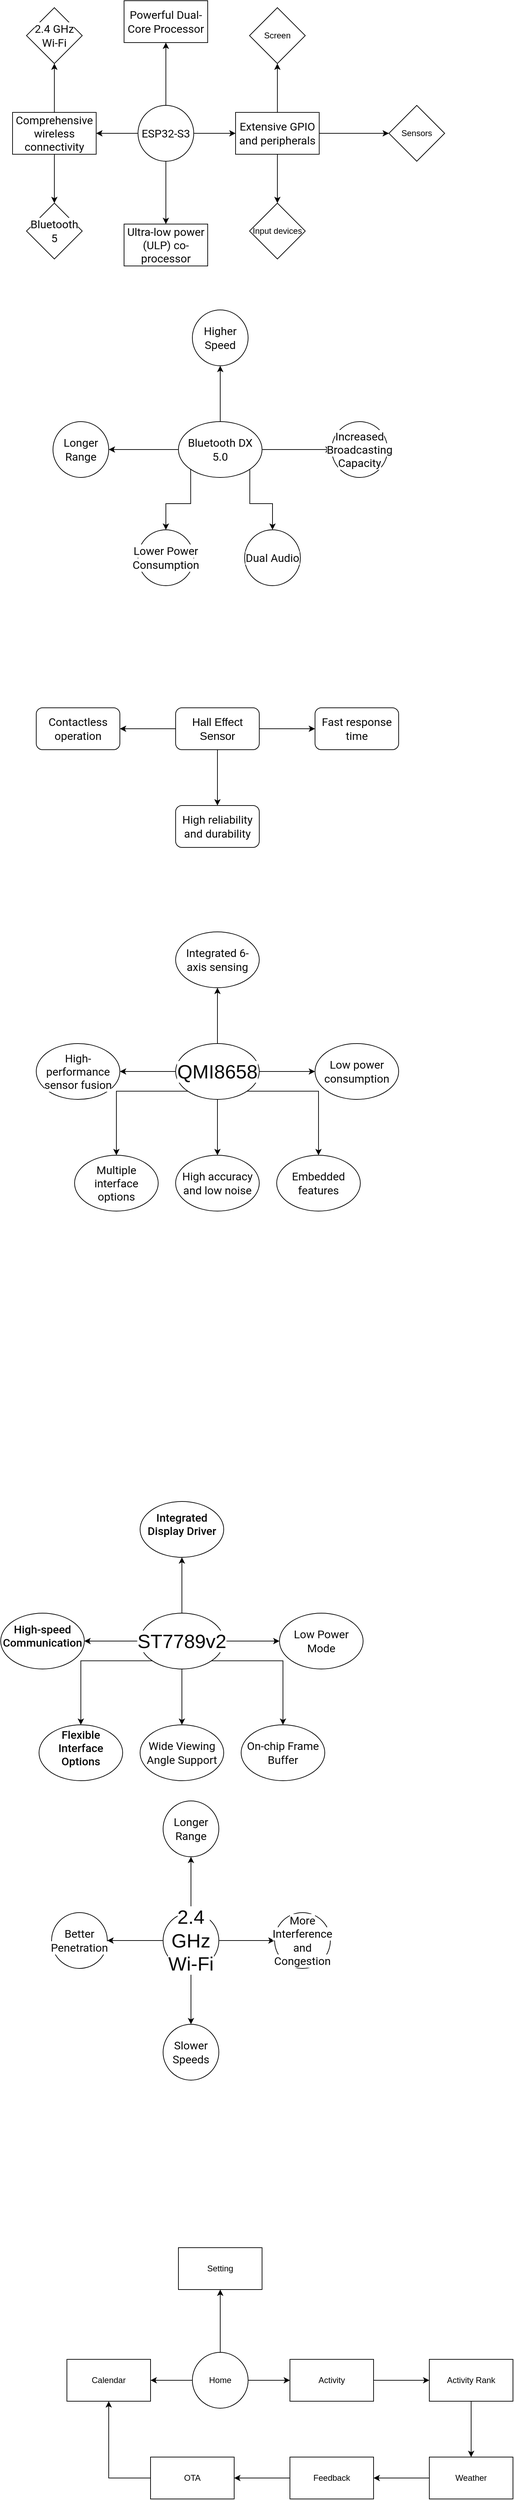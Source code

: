 <mxfile version="28.1.2">
  <diagram name="Page-1" id="HJSs9lsGsMVO_EtrajGz">
    <mxGraphModel dx="1213" dy="722" grid="0" gridSize="10" guides="1" tooltips="1" connect="1" arrows="1" fold="1" page="1" pageScale="1" pageWidth="850" pageHeight="1100" math="0" shadow="0">
      <root>
        <mxCell id="0" />
        <mxCell id="1" parent="0" />
        <mxCell id="jECQdfEWnq0E94T87Gb--5" value="" style="edgeStyle=orthogonalEdgeStyle;rounded=0;orthogonalLoop=1;jettySize=auto;html=1;strokeColor=default;" parent="1" source="jECQdfEWnq0E94T87Gb--1" target="jECQdfEWnq0E94T87Gb--4" edge="1">
          <mxGeometry relative="1" as="geometry" />
        </mxCell>
        <mxCell id="jECQdfEWnq0E94T87Gb--7" value="" style="edgeStyle=orthogonalEdgeStyle;rounded=0;orthogonalLoop=1;jettySize=auto;html=1;strokeColor=default;" parent="1" source="jECQdfEWnq0E94T87Gb--1" target="jECQdfEWnq0E94T87Gb--6" edge="1">
          <mxGeometry relative="1" as="geometry" />
        </mxCell>
        <mxCell id="jECQdfEWnq0E94T87Gb--9" value="" style="edgeStyle=orthogonalEdgeStyle;rounded=0;orthogonalLoop=1;jettySize=auto;html=1;strokeColor=default;" parent="1" source="jECQdfEWnq0E94T87Gb--1" target="jECQdfEWnq0E94T87Gb--8" edge="1">
          <mxGeometry relative="1" as="geometry" />
        </mxCell>
        <mxCell id="jECQdfEWnq0E94T87Gb--11" value="" style="edgeStyle=orthogonalEdgeStyle;rounded=0;orthogonalLoop=1;jettySize=auto;html=1;strokeColor=default;" parent="1" source="jECQdfEWnq0E94T87Gb--1" target="jECQdfEWnq0E94T87Gb--10" edge="1">
          <mxGeometry relative="1" as="geometry" />
        </mxCell>
        <mxCell id="jECQdfEWnq0E94T87Gb--1" value="&lt;span style=&quot;color: rgb(10, 10, 10); font-family: &amp;quot;Google Sans&amp;quot;, Roboto, Arial, sans-serif; font-size: 16px; text-align: start; background-color: rgb(255, 255, 255);&quot;&gt;ESP32-S3&lt;/span&gt;" style="ellipse;whiteSpace=wrap;html=1;aspect=fixed;strokeColor=default;" parent="1" vertex="1">
          <mxGeometry x="280" y="260" width="80" height="80" as="geometry" />
        </mxCell>
        <mxCell id="jECQdfEWnq0E94T87Gb--4" value="&lt;span style=&quot;color: rgb(10, 10, 10); font-family: &amp;quot;Google Sans&amp;quot;, Roboto, Arial, sans-serif; font-size: 16px; text-align: left; background-color: rgb(255, 255, 255);&quot; class=&quot;Yjhzub&quot;&gt;Powerful Dual-Core Processor&lt;/span&gt;" style="whiteSpace=wrap;html=1;strokeColor=default;" parent="1" vertex="1">
          <mxGeometry x="260" y="110" width="120" height="60" as="geometry" />
        </mxCell>
        <mxCell id="jECQdfEWnq0E94T87Gb--17" value="" style="edgeStyle=orthogonalEdgeStyle;rounded=0;orthogonalLoop=1;jettySize=auto;html=1;strokeColor=default;" parent="1" source="jECQdfEWnq0E94T87Gb--6" target="jECQdfEWnq0E94T87Gb--16" edge="1">
          <mxGeometry relative="1" as="geometry" />
        </mxCell>
        <mxCell id="jECQdfEWnq0E94T87Gb--19" value="" style="edgeStyle=orthogonalEdgeStyle;rounded=0;orthogonalLoop=1;jettySize=auto;html=1;strokeColor=default;" parent="1" source="jECQdfEWnq0E94T87Gb--6" target="jECQdfEWnq0E94T87Gb--18" edge="1">
          <mxGeometry relative="1" as="geometry" />
        </mxCell>
        <mxCell id="jECQdfEWnq0E94T87Gb--21" value="" style="edgeStyle=orthogonalEdgeStyle;rounded=0;orthogonalLoop=1;jettySize=auto;html=1;strokeColor=default;" parent="1" source="jECQdfEWnq0E94T87Gb--6" target="jECQdfEWnq0E94T87Gb--20" edge="1">
          <mxGeometry relative="1" as="geometry" />
        </mxCell>
        <mxCell id="jECQdfEWnq0E94T87Gb--6" value="&lt;span style=&quot;color: rgb(10, 10, 10); font-family: &amp;quot;Google Sans&amp;quot;, Roboto, Arial, sans-serif; font-size: 16px; text-align: left; background-color: rgb(255, 255, 255);&quot; class=&quot;Yjhzub&quot;&gt;Extensive GPIO and peripherals&lt;/span&gt;" style="whiteSpace=wrap;html=1;strokeColor=default;" parent="1" vertex="1">
          <mxGeometry x="420" y="270" width="120" height="60" as="geometry" />
        </mxCell>
        <mxCell id="jECQdfEWnq0E94T87Gb--8" value="&lt;span style=&quot;color: rgb(10, 10, 10); font-family: &amp;quot;Google Sans&amp;quot;, Roboto, Arial, sans-serif; font-size: 16px; text-align: left; background-color: rgb(255, 255, 255);&quot; class=&quot;Yjhzub&quot;&gt;Ultra-low power (ULP) co-processor&lt;/span&gt;" style="whiteSpace=wrap;html=1;strokeColor=default;" parent="1" vertex="1">
          <mxGeometry x="260" y="430" width="120" height="60" as="geometry" />
        </mxCell>
        <mxCell id="jECQdfEWnq0E94T87Gb--13" value="" style="edgeStyle=orthogonalEdgeStyle;rounded=0;orthogonalLoop=1;jettySize=auto;html=1;strokeColor=default;" parent="1" source="jECQdfEWnq0E94T87Gb--10" target="jECQdfEWnq0E94T87Gb--12" edge="1">
          <mxGeometry relative="1" as="geometry" />
        </mxCell>
        <mxCell id="jECQdfEWnq0E94T87Gb--15" value="" style="edgeStyle=orthogonalEdgeStyle;rounded=0;orthogonalLoop=1;jettySize=auto;html=1;strokeColor=default;" parent="1" source="jECQdfEWnq0E94T87Gb--10" target="jECQdfEWnq0E94T87Gb--14" edge="1">
          <mxGeometry relative="1" as="geometry" />
        </mxCell>
        <mxCell id="jECQdfEWnq0E94T87Gb--10" value="&lt;span style=&quot;color: rgb(10, 10, 10); font-family: &amp;quot;Google Sans&amp;quot;, Roboto, Arial, sans-serif; font-size: 16px; text-align: left; background-color: rgb(255, 255, 255);&quot; class=&quot;Yjhzub&quot;&gt;Comprehensive wireless connectivity&lt;/span&gt;" style="whiteSpace=wrap;html=1;strokeColor=default;" parent="1" vertex="1">
          <mxGeometry x="100" y="270" width="120" height="60" as="geometry" />
        </mxCell>
        <mxCell id="jECQdfEWnq0E94T87Gb--12" value="&lt;span style=&quot;color: rgb(10, 10, 10); font-family: &amp;quot;Google Sans&amp;quot;, Roboto, Arial, sans-serif; font-size: 16px; text-align: left; background-color: rgb(255, 255, 255);&quot;&gt;2.4 GHz Wi-Fi&lt;/span&gt;" style="rhombus;whiteSpace=wrap;html=1;strokeColor=default;" parent="1" vertex="1">
          <mxGeometry x="120" y="120" width="80" height="80" as="geometry" />
        </mxCell>
        <mxCell id="jECQdfEWnq0E94T87Gb--14" value="&lt;span style=&quot;color: rgb(10, 10, 10); font-family: &amp;quot;Google Sans&amp;quot;, Roboto, Arial, sans-serif; font-size: 16px; text-align: left; background-color: rgb(255, 255, 255);&quot;&gt;Bluetooth 5&lt;/span&gt;" style="rhombus;whiteSpace=wrap;html=1;strokeColor=default;" parent="1" vertex="1">
          <mxGeometry x="120" y="400" width="80" height="80" as="geometry" />
        </mxCell>
        <mxCell id="jECQdfEWnq0E94T87Gb--16" value="Screen" style="rhombus;whiteSpace=wrap;html=1;strokeColor=default;" parent="1" vertex="1">
          <mxGeometry x="440" y="120" width="80" height="80" as="geometry" />
        </mxCell>
        <mxCell id="jECQdfEWnq0E94T87Gb--18" value="Sensors" style="rhombus;whiteSpace=wrap;html=1;strokeColor=default;" parent="1" vertex="1">
          <mxGeometry x="640" y="260" width="80" height="80" as="geometry" />
        </mxCell>
        <mxCell id="jECQdfEWnq0E94T87Gb--20" value="Input devices" style="rhombus;whiteSpace=wrap;html=1;strokeColor=default;" parent="1" vertex="1">
          <mxGeometry x="440" y="400" width="80" height="80" as="geometry" />
        </mxCell>
        <mxCell id="jECQdfEWnq0E94T87Gb--24" value="" style="edgeStyle=orthogonalEdgeStyle;rounded=0;orthogonalLoop=1;jettySize=auto;html=1;" parent="1" source="jECQdfEWnq0E94T87Gb--22" target="jECQdfEWnq0E94T87Gb--23" edge="1">
          <mxGeometry relative="1" as="geometry" />
        </mxCell>
        <mxCell id="jECQdfEWnq0E94T87Gb--26" value="" style="edgeStyle=orthogonalEdgeStyle;rounded=0;orthogonalLoop=1;jettySize=auto;html=1;" parent="1" source="jECQdfEWnq0E94T87Gb--22" target="jECQdfEWnq0E94T87Gb--25" edge="1">
          <mxGeometry relative="1" as="geometry" />
        </mxCell>
        <mxCell id="jECQdfEWnq0E94T87Gb--28" value="" style="edgeStyle=orthogonalEdgeStyle;rounded=0;orthogonalLoop=1;jettySize=auto;html=1;exitX=0;exitY=1;exitDx=0;exitDy=0;" parent="1" source="jECQdfEWnq0E94T87Gb--22" target="jECQdfEWnq0E94T87Gb--27" edge="1">
          <mxGeometry relative="1" as="geometry" />
        </mxCell>
        <mxCell id="jECQdfEWnq0E94T87Gb--30" value="" style="edgeStyle=orthogonalEdgeStyle;rounded=0;orthogonalLoop=1;jettySize=auto;html=1;" parent="1" source="jECQdfEWnq0E94T87Gb--22" target="jECQdfEWnq0E94T87Gb--29" edge="1">
          <mxGeometry relative="1" as="geometry" />
        </mxCell>
        <mxCell id="jECQdfEWnq0E94T87Gb--32" style="edgeStyle=orthogonalEdgeStyle;rounded=0;orthogonalLoop=1;jettySize=auto;html=1;exitX=1;exitY=1;exitDx=0;exitDy=0;" parent="1" source="jECQdfEWnq0E94T87Gb--22" target="jECQdfEWnq0E94T87Gb--31" edge="1">
          <mxGeometry relative="1" as="geometry" />
        </mxCell>
        <mxCell id="jECQdfEWnq0E94T87Gb--22" value="&lt;span style=&quot;color: rgb(10, 10, 10); font-family: &amp;quot;Google Sans&amp;quot;, Roboto, Arial, sans-serif; font-size: 16px; text-align: start; background-color: rgb(255, 255, 255);&quot;&gt;Bluetooth DX 5.0&lt;/span&gt;" style="ellipse;whiteSpace=wrap;html=1;" parent="1" vertex="1">
          <mxGeometry x="338" y="713" width="120" height="80" as="geometry" />
        </mxCell>
        <mxCell id="jECQdfEWnq0E94T87Gb--23" value="&lt;span style=&quot;color: rgb(10, 10, 10); font-family: &amp;quot;Google Sans&amp;quot;, Roboto, Arial, sans-serif; font-size: 16px; text-align: left; background-color: rgb(255, 255, 255);&quot; data-complete=&quot;true&quot; class=&quot;Yjhzub&quot;&gt;Higher Speed&lt;/span&gt;" style="ellipse;whiteSpace=wrap;html=1;" parent="1" vertex="1">
          <mxGeometry x="358" y="553" width="80" height="80" as="geometry" />
        </mxCell>
        <mxCell id="jECQdfEWnq0E94T87Gb--25" value="&lt;span style=&quot;color: rgb(10, 10, 10); font-family: &amp;quot;Google Sans&amp;quot;, Roboto, Arial, sans-serif; font-size: 16px; text-align: left; background-color: rgb(255, 255, 255);&quot; data-complete=&quot;true&quot; class=&quot;Yjhzub&quot;&gt;Increased Broadcasting Capacity&lt;/span&gt;" style="ellipse;whiteSpace=wrap;html=1;" parent="1" vertex="1">
          <mxGeometry x="558" y="713" width="80" height="80" as="geometry" />
        </mxCell>
        <mxCell id="jECQdfEWnq0E94T87Gb--27" value="&lt;span style=&quot;color: rgb(10, 10, 10); font-family: &amp;quot;Google Sans&amp;quot;, Roboto, Arial, sans-serif; font-size: 16px; text-align: left; background-color: rgb(255, 255, 255);&quot; data-complete=&quot;true&quot; class=&quot;Yjhzub&quot;&gt;Lower Power Consumption&lt;/span&gt;" style="ellipse;whiteSpace=wrap;html=1;" parent="1" vertex="1">
          <mxGeometry x="280" y="868" width="80" height="80" as="geometry" />
        </mxCell>
        <mxCell id="jECQdfEWnq0E94T87Gb--29" value="&lt;span style=&quot;color: rgb(10, 10, 10); font-family: &amp;quot;Google Sans&amp;quot;, Roboto, Arial, sans-serif; font-size: 16px; text-align: left; background-color: rgb(255, 255, 255);&quot; data-complete=&quot;true&quot; class=&quot;Yjhzub&quot;&gt;Longer Range&lt;/span&gt;" style="ellipse;whiteSpace=wrap;html=1;" parent="1" vertex="1">
          <mxGeometry x="158" y="713" width="80" height="80" as="geometry" />
        </mxCell>
        <mxCell id="jECQdfEWnq0E94T87Gb--31" value="&lt;span style=&quot;color: rgb(10, 10, 10); font-family: &amp;quot;Google Sans&amp;quot;, Roboto, Arial, sans-serif; font-size: 16px; text-align: left; background-color: rgb(255, 255, 255);&quot; data-complete=&quot;true&quot; class=&quot;Yjhzub&quot;&gt;Dual Audio&lt;/span&gt;" style="ellipse;whiteSpace=wrap;html=1;" parent="1" vertex="1">
          <mxGeometry x="433" y="868" width="80" height="80" as="geometry" />
        </mxCell>
        <mxCell id="jECQdfEWnq0E94T87Gb--35" value="" style="edgeStyle=orthogonalEdgeStyle;rounded=0;orthogonalLoop=1;jettySize=auto;html=1;" parent="1" source="jECQdfEWnq0E94T87Gb--33" target="jECQdfEWnq0E94T87Gb--34" edge="1">
          <mxGeometry relative="1" as="geometry" />
        </mxCell>
        <mxCell id="jECQdfEWnq0E94T87Gb--37" value="" style="edgeStyle=orthogonalEdgeStyle;rounded=0;orthogonalLoop=1;jettySize=auto;html=1;" parent="1" source="jECQdfEWnq0E94T87Gb--33" target="jECQdfEWnq0E94T87Gb--36" edge="1">
          <mxGeometry relative="1" as="geometry" />
        </mxCell>
        <mxCell id="jECQdfEWnq0E94T87Gb--39" value="" style="edgeStyle=orthogonalEdgeStyle;rounded=0;orthogonalLoop=1;jettySize=auto;html=1;" parent="1" source="jECQdfEWnq0E94T87Gb--33" target="jECQdfEWnq0E94T87Gb--38" edge="1">
          <mxGeometry relative="1" as="geometry" />
        </mxCell>
        <mxCell id="jECQdfEWnq0E94T87Gb--33" value="&lt;font style=&quot;font-size: 16px;&quot;&gt;Hall Effect Sensor&lt;/font&gt;" style="rounded=1;whiteSpace=wrap;html=1;" parent="1" vertex="1">
          <mxGeometry x="334" y="1123" width="120" height="60" as="geometry" />
        </mxCell>
        <mxCell id="jECQdfEWnq0E94T87Gb--34" value="&lt;span style=&quot;color: rgb(10, 10, 10); font-family: &amp;quot;Google Sans&amp;quot;, Roboto, Arial, sans-serif; font-size: 16px; text-align: left; background-color: rgb(255, 255, 255);&quot; data-complete=&quot;true&quot; class=&quot;Yjhzub&quot;&gt;Contactless operation&lt;/span&gt;" style="whiteSpace=wrap;html=1;rounded=1;" parent="1" vertex="1">
          <mxGeometry x="134" y="1123" width="120" height="60" as="geometry" />
        </mxCell>
        <mxCell id="jECQdfEWnq0E94T87Gb--36" value="&lt;span style=&quot;color: rgb(10, 10, 10); font-family: &amp;quot;Google Sans&amp;quot;, Roboto, Arial, sans-serif; font-size: 16px; text-align: left; background-color: rgb(255, 255, 255);&quot; data-complete=&quot;true&quot; class=&quot;Yjhzub&quot;&gt;Fast response time&lt;/span&gt;" style="whiteSpace=wrap;html=1;rounded=1;" parent="1" vertex="1">
          <mxGeometry x="534" y="1123" width="120" height="60" as="geometry" />
        </mxCell>
        <mxCell id="jECQdfEWnq0E94T87Gb--38" value="&lt;span style=&quot;color: rgb(10, 10, 10); font-family: &amp;quot;Google Sans&amp;quot;, Roboto, Arial, sans-serif; font-size: 16px; text-align: left; background-color: rgb(255, 255, 255);&quot; data-complete=&quot;true&quot; class=&quot;Yjhzub&quot;&gt;High reliability and durability&lt;/span&gt;" style="whiteSpace=wrap;html=1;rounded=1;" parent="1" vertex="1">
          <mxGeometry x="334" y="1263" width="120" height="60" as="geometry" />
        </mxCell>
        <mxCell id="jECQdfEWnq0E94T87Gb--44" value="" style="edgeStyle=orthogonalEdgeStyle;rounded=0;orthogonalLoop=1;jettySize=auto;html=1;" parent="1" source="jECQdfEWnq0E94T87Gb--40" target="jECQdfEWnq0E94T87Gb--43" edge="1">
          <mxGeometry relative="1" as="geometry" />
        </mxCell>
        <mxCell id="jECQdfEWnq0E94T87Gb--46" value="" style="edgeStyle=orthogonalEdgeStyle;rounded=0;orthogonalLoop=1;jettySize=auto;html=1;" parent="1" source="jECQdfEWnq0E94T87Gb--40" target="jECQdfEWnq0E94T87Gb--45" edge="1">
          <mxGeometry relative="1" as="geometry" />
        </mxCell>
        <mxCell id="jECQdfEWnq0E94T87Gb--48" value="" style="edgeStyle=orthogonalEdgeStyle;rounded=0;orthogonalLoop=1;jettySize=auto;html=1;" parent="1" source="jECQdfEWnq0E94T87Gb--40" target="jECQdfEWnq0E94T87Gb--47" edge="1">
          <mxGeometry relative="1" as="geometry" />
        </mxCell>
        <mxCell id="jECQdfEWnq0E94T87Gb--50" value="" style="edgeStyle=orthogonalEdgeStyle;rounded=0;orthogonalLoop=1;jettySize=auto;html=1;" parent="1" source="jECQdfEWnq0E94T87Gb--40" target="jECQdfEWnq0E94T87Gb--49" edge="1">
          <mxGeometry relative="1" as="geometry" />
        </mxCell>
        <mxCell id="jECQdfEWnq0E94T87Gb--40" value="&lt;span style=&quot;color: rgb(10, 10, 10); font-family: &amp;quot;Google Sans&amp;quot;, Arial, sans-serif; font-size: 28px; text-align: start; white-space-collapse: preserve; background-color: rgb(255, 255, 255);&quot;&gt;QMI8658&lt;/span&gt;" style="ellipse;whiteSpace=wrap;html=1;" parent="1" vertex="1">
          <mxGeometry x="334" y="1604" width="120" height="80" as="geometry" />
        </mxCell>
        <mxCell id="jECQdfEWnq0E94T87Gb--43" value="&lt;span style=&quot;color: rgb(10, 10, 10); font-family: &amp;quot;Google Sans&amp;quot;, Roboto, Arial, sans-serif; font-size: 16px; text-align: left; background-color: rgb(255, 255, 255);&quot; data-complete=&quot;true&quot; class=&quot;Yjhzub&quot;&gt;Integrated 6-axis sensing&lt;/span&gt;" style="ellipse;whiteSpace=wrap;html=1;" parent="1" vertex="1">
          <mxGeometry x="334" y="1444" width="120" height="80" as="geometry" />
        </mxCell>
        <mxCell id="jECQdfEWnq0E94T87Gb--45" value="&lt;span style=&quot;color: rgb(10, 10, 10); font-family: &amp;quot;Google Sans&amp;quot;, Roboto, Arial, sans-serif; font-size: 16px; text-align: left; background-color: rgb(255, 255, 255);&quot; data-complete=&quot;true&quot; class=&quot;Yjhzub&quot;&gt;Low power consumption&lt;/span&gt;" style="ellipse;whiteSpace=wrap;html=1;" parent="1" vertex="1">
          <mxGeometry x="534" y="1604" width="120" height="80" as="geometry" />
        </mxCell>
        <mxCell id="jECQdfEWnq0E94T87Gb--47" value="&lt;span style=&quot;color: rgb(10, 10, 10); font-family: &amp;quot;Google Sans&amp;quot;, Roboto, Arial, sans-serif; font-size: 16px; text-align: left; background-color: rgb(255, 255, 255);&quot; data-complete=&quot;true&quot; class=&quot;Yjhzub&quot;&gt;High-performance sensor fusion&lt;/span&gt;" style="ellipse;whiteSpace=wrap;html=1;" parent="1" vertex="1">
          <mxGeometry x="134" y="1604" width="120" height="80" as="geometry" />
        </mxCell>
        <mxCell id="jECQdfEWnq0E94T87Gb--49" value="&lt;span style=&quot;color: rgb(10, 10, 10); font-family: &amp;quot;Google Sans&amp;quot;, Roboto, Arial, sans-serif; font-size: 16px; text-align: left; background-color: rgb(255, 255, 255);&quot; data-complete=&quot;true&quot; class=&quot;Yjhzub&quot;&gt;High accuracy and low noise&lt;/span&gt;" style="ellipse;whiteSpace=wrap;html=1;" parent="1" vertex="1">
          <mxGeometry x="334" y="1764" width="120" height="80" as="geometry" />
        </mxCell>
        <mxCell id="jECQdfEWnq0E94T87Gb--51" value="" style="edgeStyle=orthogonalEdgeStyle;rounded=0;orthogonalLoop=1;jettySize=auto;html=1;exitX=1;exitY=1;exitDx=0;exitDy=0;" parent="1" source="jECQdfEWnq0E94T87Gb--40" target="jECQdfEWnq0E94T87Gb--52" edge="1">
          <mxGeometry relative="1" as="geometry">
            <mxPoint x="516" y="1752" as="sourcePoint" />
          </mxGeometry>
        </mxCell>
        <mxCell id="jECQdfEWnq0E94T87Gb--52" value="&lt;span style=&quot;color: rgb(10, 10, 10); font-family: &amp;quot;Google Sans&amp;quot;, Roboto, Arial, sans-serif; font-size: 16px; text-align: left; background-color: rgb(255, 255, 255);&quot; data-complete=&quot;true&quot; class=&quot;Yjhzub&quot;&gt;Embedded features&lt;/span&gt;" style="ellipse;whiteSpace=wrap;html=1;" parent="1" vertex="1">
          <mxGeometry x="479" y="1764" width="120" height="80" as="geometry" />
        </mxCell>
        <mxCell id="jECQdfEWnq0E94T87Gb--53" value="" style="edgeStyle=orthogonalEdgeStyle;rounded=0;orthogonalLoop=1;jettySize=auto;html=1;exitX=0;exitY=1;exitDx=0;exitDy=0;" parent="1" source="jECQdfEWnq0E94T87Gb--40" target="jECQdfEWnq0E94T87Gb--54" edge="1">
          <mxGeometry relative="1" as="geometry">
            <mxPoint x="523" y="1954" as="sourcePoint" />
          </mxGeometry>
        </mxCell>
        <mxCell id="jECQdfEWnq0E94T87Gb--54" value="&lt;span style=&quot;color: rgb(10, 10, 10); font-family: &amp;quot;Google Sans&amp;quot;, Roboto, Arial, sans-serif; font-size: 16px; text-align: left; background-color: rgb(255, 255, 255);&quot; data-complete=&quot;true&quot; class=&quot;Yjhzub&quot;&gt;Multiple interface options&lt;/span&gt;" style="ellipse;whiteSpace=wrap;html=1;" parent="1" vertex="1">
          <mxGeometry x="189" y="1764" width="120" height="80" as="geometry" />
        </mxCell>
        <mxCell id="jECQdfEWnq0E94T87Gb--64" value="" style="edgeStyle=orthogonalEdgeStyle;rounded=0;orthogonalLoop=1;jettySize=auto;html=1;" parent="1" source="jECQdfEWnq0E94T87Gb--68" target="jECQdfEWnq0E94T87Gb--69" edge="1">
          <mxGeometry relative="1" as="geometry" />
        </mxCell>
        <mxCell id="jECQdfEWnq0E94T87Gb--65" value="" style="edgeStyle=orthogonalEdgeStyle;rounded=0;orthogonalLoop=1;jettySize=auto;html=1;" parent="1" source="jECQdfEWnq0E94T87Gb--68" target="jECQdfEWnq0E94T87Gb--70" edge="1">
          <mxGeometry relative="1" as="geometry" />
        </mxCell>
        <mxCell id="jECQdfEWnq0E94T87Gb--66" value="" style="edgeStyle=orthogonalEdgeStyle;rounded=0;orthogonalLoop=1;jettySize=auto;html=1;" parent="1" source="jECQdfEWnq0E94T87Gb--68" target="jECQdfEWnq0E94T87Gb--71" edge="1">
          <mxGeometry relative="1" as="geometry" />
        </mxCell>
        <mxCell id="jECQdfEWnq0E94T87Gb--67" value="" style="edgeStyle=orthogonalEdgeStyle;rounded=0;orthogonalLoop=1;jettySize=auto;html=1;" parent="1" source="jECQdfEWnq0E94T87Gb--68" target="jECQdfEWnq0E94T87Gb--72" edge="1">
          <mxGeometry relative="1" as="geometry" />
        </mxCell>
        <mxCell id="jECQdfEWnq0E94T87Gb--68" value="&lt;span style=&quot;color: rgb(10, 10, 10); font-family: &amp;quot;Google Sans&amp;quot;, Arial, sans-serif; font-size: 28px; text-align: start; white-space-collapse: preserve; background-color: rgb(255, 255, 255);&quot;&gt;ST7789v2&lt;/span&gt;" style="ellipse;whiteSpace=wrap;html=1;" parent="1" vertex="1">
          <mxGeometry x="283" y="2420" width="120" height="80" as="geometry" />
        </mxCell>
        <mxCell id="jECQdfEWnq0E94T87Gb--69" value="&#xa;&lt;b style=&quot;font-weight: 500; color: rgb(10, 10, 10); font-family: &amp;quot;Google Sans&amp;quot;, Roboto, Arial, sans-serif; font-size: 16px; font-style: normal; font-variant-ligatures: normal; font-variant-caps: normal; letter-spacing: normal; orphans: 2; text-align: left; text-indent: 0px; text-transform: none; widows: 2; word-spacing: 0px; -webkit-text-stroke-width: 0px; white-space: normal; background-color: rgb(255, 255, 255); text-decoration-thickness: initial; text-decoration-style: initial; text-decoration-color: initial;&quot; data-complete=&quot;true&quot; class=&quot;Yjhzub&quot;&gt;Integrated Display Driver&lt;/b&gt;&#xa;&#xa;" style="ellipse;whiteSpace=wrap;html=1;" parent="1" vertex="1">
          <mxGeometry x="283" y="2260" width="120" height="80" as="geometry" />
        </mxCell>
        <mxCell id="jECQdfEWnq0E94T87Gb--70" value="&lt;span style=&quot;color: rgb(10, 10, 10); font-family: &amp;quot;Google Sans&amp;quot;, Roboto, Arial, sans-serif; font-size: 16px; text-align: left; background-color: rgb(255, 255, 255);&quot; data-complete=&quot;true&quot; class=&quot;Yjhzub&quot;&gt;Low Power Mode&lt;/span&gt;" style="ellipse;whiteSpace=wrap;html=1;" parent="1" vertex="1">
          <mxGeometry x="483" y="2420" width="120" height="80" as="geometry" />
        </mxCell>
        <mxCell id="jECQdfEWnq0E94T87Gb--71" value="&#xa;&lt;b style=&quot;font-weight: 500; color: rgb(10, 10, 10); font-family: &amp;quot;Google Sans&amp;quot;, Roboto, Arial, sans-serif; font-size: 16px; font-style: normal; font-variant-ligatures: normal; font-variant-caps: normal; letter-spacing: normal; orphans: 2; text-align: left; text-indent: 0px; text-transform: none; widows: 2; word-spacing: 0px; -webkit-text-stroke-width: 0px; white-space: normal; background-color: rgb(255, 255, 255); text-decoration-thickness: initial; text-decoration-style: initial; text-decoration-color: initial;&quot; data-complete=&quot;true&quot; class=&quot;Yjhzub&quot;&gt;High-speed Communication&lt;/b&gt;&#xa;&#xa;" style="ellipse;whiteSpace=wrap;html=1;" parent="1" vertex="1">
          <mxGeometry x="83" y="2420" width="120" height="80" as="geometry" />
        </mxCell>
        <mxCell id="jECQdfEWnq0E94T87Gb--72" value="&lt;span style=&quot;color: rgb(10, 10, 10); font-family: &amp;quot;Google Sans&amp;quot;, Roboto, Arial, sans-serif; font-size: 16px; text-align: left; background-color: rgb(255, 255, 255);&quot; data-complete=&quot;true&quot; class=&quot;Yjhzub&quot;&gt;Wide Viewing Angle Support&lt;/span&gt;" style="ellipse;whiteSpace=wrap;html=1;" parent="1" vertex="1">
          <mxGeometry x="283" y="2580" width="120" height="80" as="geometry" />
        </mxCell>
        <mxCell id="jECQdfEWnq0E94T87Gb--73" value="" style="edgeStyle=orthogonalEdgeStyle;rounded=0;orthogonalLoop=1;jettySize=auto;html=1;exitX=1;exitY=1;exitDx=0;exitDy=0;" parent="1" source="jECQdfEWnq0E94T87Gb--68" target="jECQdfEWnq0E94T87Gb--74" edge="1">
          <mxGeometry relative="1" as="geometry">
            <mxPoint x="465" y="2568" as="sourcePoint" />
          </mxGeometry>
        </mxCell>
        <mxCell id="jECQdfEWnq0E94T87Gb--74" value="&lt;span style=&quot;color: rgb(10, 10, 10); font-family: &amp;quot;Google Sans&amp;quot;, Roboto, Arial, sans-serif; font-size: 16px; text-align: left; background-color: rgb(255, 255, 255);&quot; data-complete=&quot;true&quot; class=&quot;Yjhzub&quot;&gt;On-chip Frame Buffer&lt;/span&gt;" style="ellipse;whiteSpace=wrap;html=1;" parent="1" vertex="1">
          <mxGeometry x="428" y="2580" width="120" height="80" as="geometry" />
        </mxCell>
        <mxCell id="jECQdfEWnq0E94T87Gb--75" value="" style="edgeStyle=orthogonalEdgeStyle;rounded=0;orthogonalLoop=1;jettySize=auto;html=1;exitX=0;exitY=1;exitDx=0;exitDy=0;" parent="1" source="jECQdfEWnq0E94T87Gb--68" target="jECQdfEWnq0E94T87Gb--76" edge="1">
          <mxGeometry relative="1" as="geometry">
            <mxPoint x="472" y="2770" as="sourcePoint" />
          </mxGeometry>
        </mxCell>
        <mxCell id="jECQdfEWnq0E94T87Gb--76" value="&#xa;&lt;b style=&quot;font-weight: 500; color: rgb(10, 10, 10); font-family: &amp;quot;Google Sans&amp;quot;, Roboto, Arial, sans-serif; font-size: 16px; font-style: normal; font-variant-ligatures: normal; font-variant-caps: normal; letter-spacing: normal; orphans: 2; text-align: left; text-indent: 0px; text-transform: none; widows: 2; word-spacing: 0px; -webkit-text-stroke-width: 0px; white-space: normal; background-color: rgb(255, 255, 255); text-decoration-thickness: initial; text-decoration-style: initial; text-decoration-color: initial;&quot; data-complete=&quot;true&quot; class=&quot;Yjhzub&quot;&gt;Flexible Interface Options&lt;/b&gt;&#xa;&#xa;" style="ellipse;whiteSpace=wrap;html=1;" parent="1" vertex="1">
          <mxGeometry x="138" y="2580" width="120" height="80" as="geometry" />
        </mxCell>
        <mxCell id="jECQdfEWnq0E94T87Gb--79" value="" style="edgeStyle=orthogonalEdgeStyle;rounded=0;orthogonalLoop=1;jettySize=auto;html=1;" parent="1" source="jECQdfEWnq0E94T87Gb--77" target="jECQdfEWnq0E94T87Gb--78" edge="1">
          <mxGeometry relative="1" as="geometry" />
        </mxCell>
        <mxCell id="jECQdfEWnq0E94T87Gb--81" value="" style="edgeStyle=orthogonalEdgeStyle;rounded=0;orthogonalLoop=1;jettySize=auto;html=1;" parent="1" source="jECQdfEWnq0E94T87Gb--77" target="jECQdfEWnq0E94T87Gb--80" edge="1">
          <mxGeometry relative="1" as="geometry" />
        </mxCell>
        <mxCell id="jECQdfEWnq0E94T87Gb--83" value="" style="edgeStyle=orthogonalEdgeStyle;rounded=0;orthogonalLoop=1;jettySize=auto;html=1;" parent="1" source="jECQdfEWnq0E94T87Gb--77" target="jECQdfEWnq0E94T87Gb--82" edge="1">
          <mxGeometry relative="1" as="geometry" />
        </mxCell>
        <mxCell id="jECQdfEWnq0E94T87Gb--85" value="" style="edgeStyle=orthogonalEdgeStyle;rounded=0;orthogonalLoop=1;jettySize=auto;html=1;" parent="1" source="jECQdfEWnq0E94T87Gb--77" target="jECQdfEWnq0E94T87Gb--84" edge="1">
          <mxGeometry relative="1" as="geometry" />
        </mxCell>
        <mxCell id="jECQdfEWnq0E94T87Gb--77" value="&lt;span style=&quot;color: rgb(10, 10, 10); font-family: &amp;quot;Google Sans&amp;quot;, Arial, sans-serif; font-size: 28px; text-align: start; white-space-collapse: preserve; background-color: rgb(255, 255, 255);&quot;&gt;2.4 GHz Wi-Fi&lt;/span&gt;" style="ellipse;whiteSpace=wrap;html=1;aspect=fixed;" parent="1" vertex="1">
          <mxGeometry x="316" y="2849" width="80" height="80" as="geometry" />
        </mxCell>
        <mxCell id="jECQdfEWnq0E94T87Gb--78" value="&lt;span style=&quot;color: rgb(10, 10, 10); font-family: &amp;quot;Google Sans&amp;quot;, Roboto, Arial, sans-serif; font-size: 16px; text-align: left; background-color: rgb(255, 255, 255);&quot; data-complete=&quot;true&quot; class=&quot;Yjhzub&quot;&gt;Longer Range&lt;/span&gt;" style="ellipse;whiteSpace=wrap;html=1;aspect=fixed;" parent="1" vertex="1">
          <mxGeometry x="316" y="2689" width="80" height="80" as="geometry" />
        </mxCell>
        <mxCell id="jECQdfEWnq0E94T87Gb--80" value="&lt;span style=&quot;color: rgb(10, 10, 10); font-family: &amp;quot;Google Sans&amp;quot;, Roboto, Arial, sans-serif; font-size: 16px; text-align: left; background-color: rgb(255, 255, 255);&quot; data-complete=&quot;true&quot; class=&quot;Yjhzub&quot;&gt;More Interference and Congestion&lt;/span&gt;" style="ellipse;whiteSpace=wrap;html=1;aspect=fixed;" parent="1" vertex="1">
          <mxGeometry x="476" y="2849" width="80" height="80" as="geometry" />
        </mxCell>
        <mxCell id="jECQdfEWnq0E94T87Gb--82" value="&lt;span style=&quot;color: rgb(10, 10, 10); font-family: &amp;quot;Google Sans&amp;quot;, Roboto, Arial, sans-serif; font-size: 16px; text-align: left; background-color: rgb(255, 255, 255);&quot; data-complete=&quot;true&quot; class=&quot;Yjhzub&quot;&gt;Slower Speeds&lt;/span&gt;" style="ellipse;whiteSpace=wrap;html=1;aspect=fixed;" parent="1" vertex="1">
          <mxGeometry x="316" y="3009" width="80" height="80" as="geometry" />
        </mxCell>
        <mxCell id="jECQdfEWnq0E94T87Gb--84" value="&lt;span style=&quot;color: rgb(10, 10, 10); font-family: &amp;quot;Google Sans&amp;quot;, Roboto, Arial, sans-serif; font-size: 16px; text-align: left; background-color: rgb(255, 255, 255);&quot; data-complete=&quot;true&quot; class=&quot;Yjhzub&quot;&gt;Better Penetration&lt;/span&gt;" style="ellipse;whiteSpace=wrap;html=1;aspect=fixed;" parent="1" vertex="1">
          <mxGeometry x="156" y="2849" width="80" height="80" as="geometry" />
        </mxCell>
        <mxCell id="93ysxrQH2JGqfuURhDPt-3" value="" style="edgeStyle=orthogonalEdgeStyle;rounded=0;orthogonalLoop=1;jettySize=auto;html=1;" edge="1" parent="1" source="93ysxrQH2JGqfuURhDPt-1" target="93ysxrQH2JGqfuURhDPt-2">
          <mxGeometry relative="1" as="geometry" />
        </mxCell>
        <mxCell id="93ysxrQH2JGqfuURhDPt-5" value="" style="edgeStyle=orthogonalEdgeStyle;rounded=0;orthogonalLoop=1;jettySize=auto;html=1;" edge="1" parent="1" source="93ysxrQH2JGqfuURhDPt-1" target="93ysxrQH2JGqfuURhDPt-4">
          <mxGeometry relative="1" as="geometry" />
        </mxCell>
        <mxCell id="93ysxrQH2JGqfuURhDPt-15" value="" style="edgeStyle=orthogonalEdgeStyle;rounded=0;orthogonalLoop=1;jettySize=auto;html=1;" edge="1" parent="1" source="93ysxrQH2JGqfuURhDPt-1" target="93ysxrQH2JGqfuURhDPt-14">
          <mxGeometry relative="1" as="geometry" />
        </mxCell>
        <mxCell id="93ysxrQH2JGqfuURhDPt-1" value="Home" style="ellipse;whiteSpace=wrap;html=1;aspect=fixed;" vertex="1" parent="1">
          <mxGeometry x="358" y="3479" width="80" height="80" as="geometry" />
        </mxCell>
        <mxCell id="93ysxrQH2JGqfuURhDPt-2" value="Setting" style="whiteSpace=wrap;html=1;" vertex="1" parent="1">
          <mxGeometry x="338" y="3329" width="120" height="60" as="geometry" />
        </mxCell>
        <mxCell id="93ysxrQH2JGqfuURhDPt-7" value="" style="edgeStyle=orthogonalEdgeStyle;rounded=0;orthogonalLoop=1;jettySize=auto;html=1;" edge="1" parent="1" source="93ysxrQH2JGqfuURhDPt-4" target="93ysxrQH2JGqfuURhDPt-6">
          <mxGeometry relative="1" as="geometry" />
        </mxCell>
        <mxCell id="93ysxrQH2JGqfuURhDPt-4" value="Activity" style="whiteSpace=wrap;html=1;" vertex="1" parent="1">
          <mxGeometry x="498" y="3489" width="120" height="60" as="geometry" />
        </mxCell>
        <mxCell id="93ysxrQH2JGqfuURhDPt-9" value="" style="edgeStyle=orthogonalEdgeStyle;rounded=0;orthogonalLoop=1;jettySize=auto;html=1;" edge="1" parent="1" source="93ysxrQH2JGqfuURhDPt-6" target="93ysxrQH2JGqfuURhDPt-8">
          <mxGeometry relative="1" as="geometry" />
        </mxCell>
        <mxCell id="93ysxrQH2JGqfuURhDPt-6" value="Activity Rank" style="whiteSpace=wrap;html=1;" vertex="1" parent="1">
          <mxGeometry x="698" y="3489" width="120" height="60" as="geometry" />
        </mxCell>
        <mxCell id="93ysxrQH2JGqfuURhDPt-11" value="" style="edgeStyle=orthogonalEdgeStyle;rounded=0;orthogonalLoop=1;jettySize=auto;html=1;" edge="1" parent="1" source="93ysxrQH2JGqfuURhDPt-8" target="93ysxrQH2JGqfuURhDPt-10">
          <mxGeometry relative="1" as="geometry" />
        </mxCell>
        <mxCell id="93ysxrQH2JGqfuURhDPt-8" value="Weather" style="whiteSpace=wrap;html=1;" vertex="1" parent="1">
          <mxGeometry x="698" y="3629" width="120" height="60" as="geometry" />
        </mxCell>
        <mxCell id="93ysxrQH2JGqfuURhDPt-13" value="" style="edgeStyle=orthogonalEdgeStyle;rounded=0;orthogonalLoop=1;jettySize=auto;html=1;" edge="1" parent="1" source="93ysxrQH2JGqfuURhDPt-10" target="93ysxrQH2JGqfuURhDPt-12">
          <mxGeometry relative="1" as="geometry" />
        </mxCell>
        <mxCell id="93ysxrQH2JGqfuURhDPt-10" value="Feedback" style="whiteSpace=wrap;html=1;" vertex="1" parent="1">
          <mxGeometry x="498" y="3629" width="120" height="60" as="geometry" />
        </mxCell>
        <mxCell id="93ysxrQH2JGqfuURhDPt-16" style="edgeStyle=orthogonalEdgeStyle;rounded=0;orthogonalLoop=1;jettySize=auto;html=1;exitX=0;exitY=0.5;exitDx=0;exitDy=0;" edge="1" parent="1" source="93ysxrQH2JGqfuURhDPt-12" target="93ysxrQH2JGqfuURhDPt-14">
          <mxGeometry relative="1" as="geometry" />
        </mxCell>
        <mxCell id="93ysxrQH2JGqfuURhDPt-12" value="OTA" style="whiteSpace=wrap;html=1;" vertex="1" parent="1">
          <mxGeometry x="298" y="3629" width="120" height="60" as="geometry" />
        </mxCell>
        <mxCell id="93ysxrQH2JGqfuURhDPt-14" value="Calendar" style="whiteSpace=wrap;html=1;" vertex="1" parent="1">
          <mxGeometry x="178" y="3489" width="120" height="60" as="geometry" />
        </mxCell>
      </root>
    </mxGraphModel>
  </diagram>
</mxfile>
